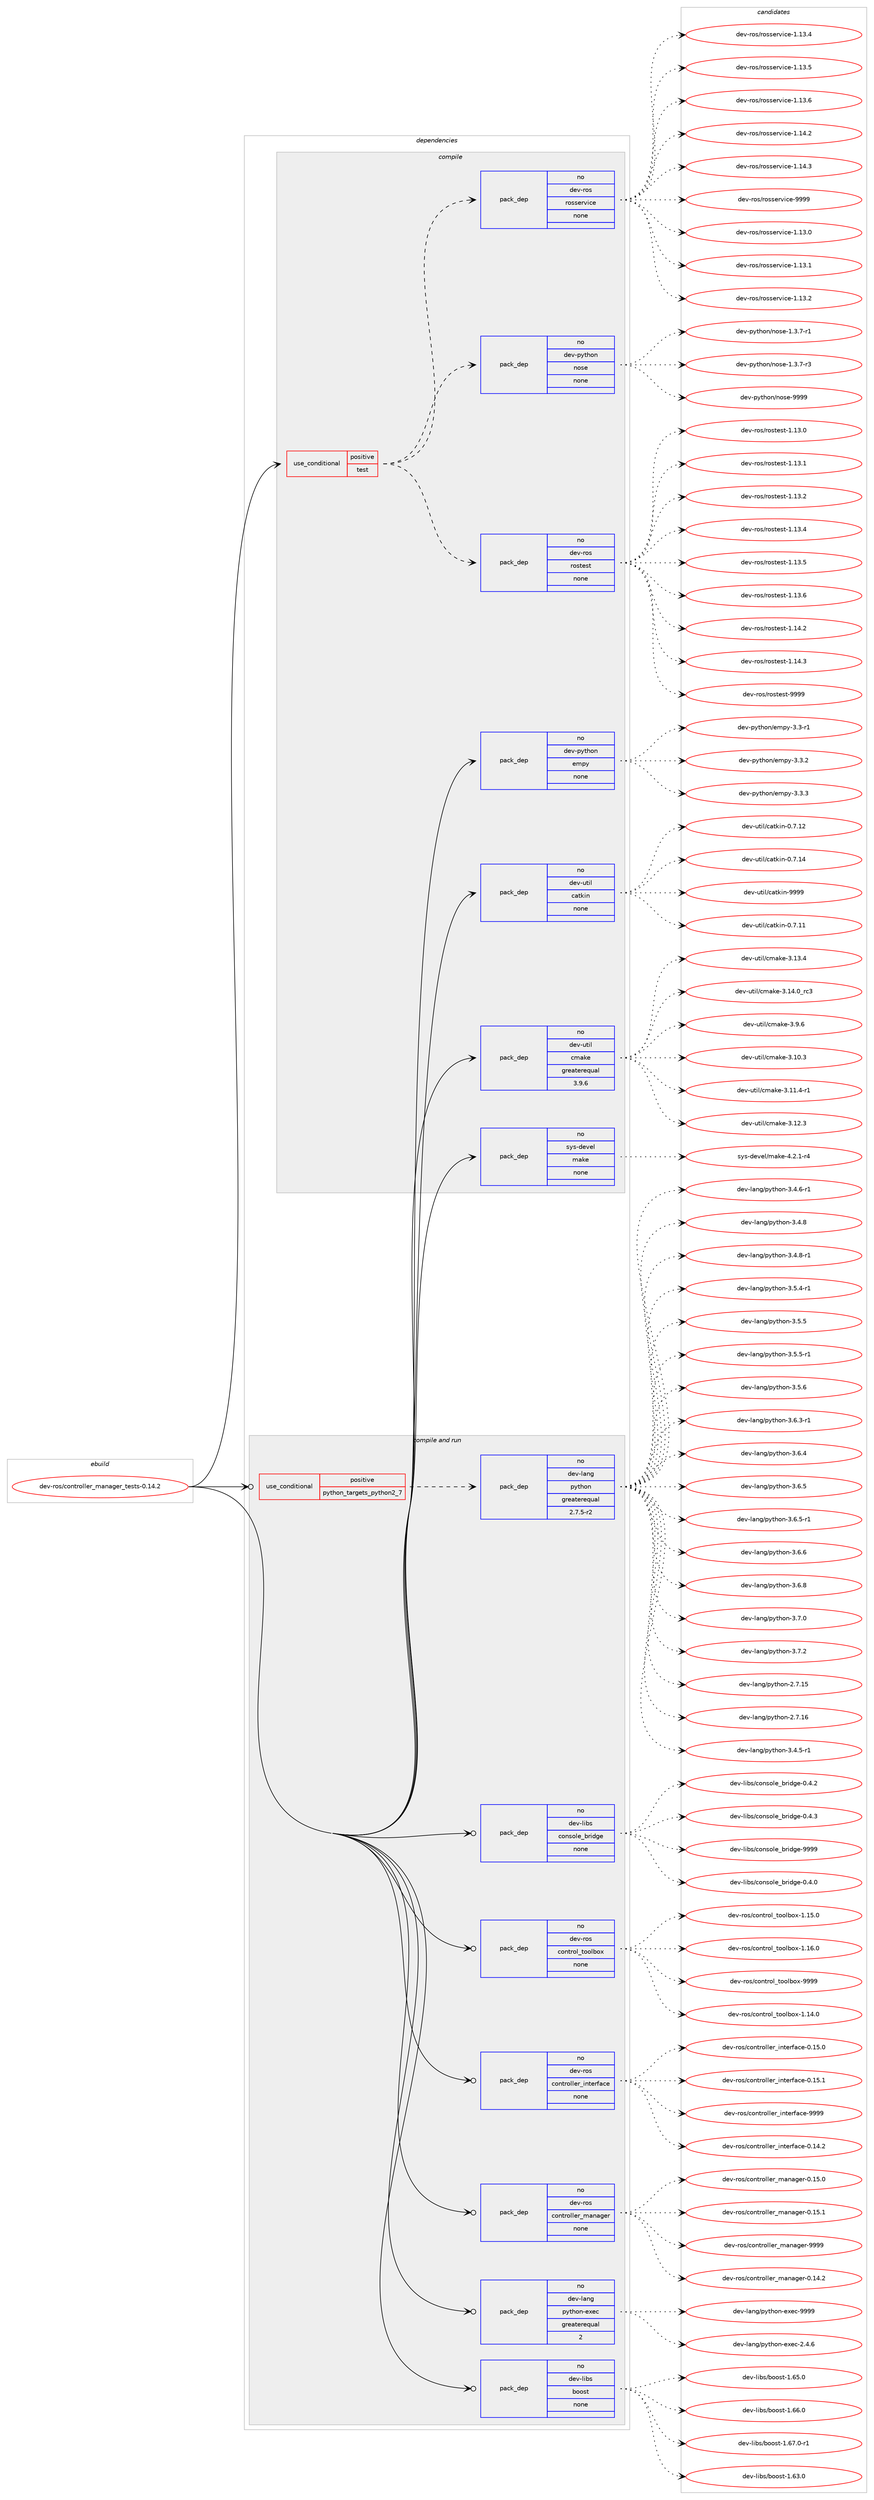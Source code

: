 digraph prolog {

# *************
# Graph options
# *************

newrank=true;
concentrate=true;
compound=true;
graph [rankdir=LR,fontname=Helvetica,fontsize=10,ranksep=1.5];#, ranksep=2.5, nodesep=0.2];
edge  [arrowhead=vee];
node  [fontname=Helvetica,fontsize=10];

# **********
# The ebuild
# **********

subgraph cluster_leftcol {
color=gray;
rank=same;
label=<<i>ebuild</i>>;
id [label="dev-ros/controller_manager_tests-0.14.2", color=red, width=4, href="../dev-ros/controller_manager_tests-0.14.2.svg"];
}

# ****************
# The dependencies
# ****************

subgraph cluster_midcol {
color=gray;
label=<<i>dependencies</i>>;
subgraph cluster_compile {
fillcolor="#eeeeee";
style=filled;
label=<<i>compile</i>>;
subgraph cond388178 {
dependency1453865 [label=<<TABLE BORDER="0" CELLBORDER="1" CELLSPACING="0" CELLPADDING="4"><TR><TD ROWSPAN="3" CELLPADDING="10">use_conditional</TD></TR><TR><TD>positive</TD></TR><TR><TD>test</TD></TR></TABLE>>, shape=none, color=red];
subgraph pack1042297 {
dependency1453866 [label=<<TABLE BORDER="0" CELLBORDER="1" CELLSPACING="0" CELLPADDING="4" WIDTH="220"><TR><TD ROWSPAN="6" CELLPADDING="30">pack_dep</TD></TR><TR><TD WIDTH="110">no</TD></TR><TR><TD>dev-ros</TD></TR><TR><TD>rostest</TD></TR><TR><TD>none</TD></TR><TR><TD></TD></TR></TABLE>>, shape=none, color=blue];
}
dependency1453865:e -> dependency1453866:w [weight=20,style="dashed",arrowhead="vee"];
subgraph pack1042298 {
dependency1453867 [label=<<TABLE BORDER="0" CELLBORDER="1" CELLSPACING="0" CELLPADDING="4" WIDTH="220"><TR><TD ROWSPAN="6" CELLPADDING="30">pack_dep</TD></TR><TR><TD WIDTH="110">no</TD></TR><TR><TD>dev-python</TD></TR><TR><TD>nose</TD></TR><TR><TD>none</TD></TR><TR><TD></TD></TR></TABLE>>, shape=none, color=blue];
}
dependency1453865:e -> dependency1453867:w [weight=20,style="dashed",arrowhead="vee"];
subgraph pack1042299 {
dependency1453868 [label=<<TABLE BORDER="0" CELLBORDER="1" CELLSPACING="0" CELLPADDING="4" WIDTH="220"><TR><TD ROWSPAN="6" CELLPADDING="30">pack_dep</TD></TR><TR><TD WIDTH="110">no</TD></TR><TR><TD>dev-ros</TD></TR><TR><TD>rosservice</TD></TR><TR><TD>none</TD></TR><TR><TD></TD></TR></TABLE>>, shape=none, color=blue];
}
dependency1453865:e -> dependency1453868:w [weight=20,style="dashed",arrowhead="vee"];
}
id:e -> dependency1453865:w [weight=20,style="solid",arrowhead="vee"];
subgraph pack1042300 {
dependency1453869 [label=<<TABLE BORDER="0" CELLBORDER="1" CELLSPACING="0" CELLPADDING="4" WIDTH="220"><TR><TD ROWSPAN="6" CELLPADDING="30">pack_dep</TD></TR><TR><TD WIDTH="110">no</TD></TR><TR><TD>dev-python</TD></TR><TR><TD>empy</TD></TR><TR><TD>none</TD></TR><TR><TD></TD></TR></TABLE>>, shape=none, color=blue];
}
id:e -> dependency1453869:w [weight=20,style="solid",arrowhead="vee"];
subgraph pack1042301 {
dependency1453870 [label=<<TABLE BORDER="0" CELLBORDER="1" CELLSPACING="0" CELLPADDING="4" WIDTH="220"><TR><TD ROWSPAN="6" CELLPADDING="30">pack_dep</TD></TR><TR><TD WIDTH="110">no</TD></TR><TR><TD>dev-util</TD></TR><TR><TD>catkin</TD></TR><TR><TD>none</TD></TR><TR><TD></TD></TR></TABLE>>, shape=none, color=blue];
}
id:e -> dependency1453870:w [weight=20,style="solid",arrowhead="vee"];
subgraph pack1042302 {
dependency1453871 [label=<<TABLE BORDER="0" CELLBORDER="1" CELLSPACING="0" CELLPADDING="4" WIDTH="220"><TR><TD ROWSPAN="6" CELLPADDING="30">pack_dep</TD></TR><TR><TD WIDTH="110">no</TD></TR><TR><TD>dev-util</TD></TR><TR><TD>cmake</TD></TR><TR><TD>greaterequal</TD></TR><TR><TD>3.9.6</TD></TR></TABLE>>, shape=none, color=blue];
}
id:e -> dependency1453871:w [weight=20,style="solid",arrowhead="vee"];
subgraph pack1042303 {
dependency1453872 [label=<<TABLE BORDER="0" CELLBORDER="1" CELLSPACING="0" CELLPADDING="4" WIDTH="220"><TR><TD ROWSPAN="6" CELLPADDING="30">pack_dep</TD></TR><TR><TD WIDTH="110">no</TD></TR><TR><TD>sys-devel</TD></TR><TR><TD>make</TD></TR><TR><TD>none</TD></TR><TR><TD></TD></TR></TABLE>>, shape=none, color=blue];
}
id:e -> dependency1453872:w [weight=20,style="solid",arrowhead="vee"];
}
subgraph cluster_compileandrun {
fillcolor="#eeeeee";
style=filled;
label=<<i>compile and run</i>>;
subgraph cond388179 {
dependency1453873 [label=<<TABLE BORDER="0" CELLBORDER="1" CELLSPACING="0" CELLPADDING="4"><TR><TD ROWSPAN="3" CELLPADDING="10">use_conditional</TD></TR><TR><TD>positive</TD></TR><TR><TD>python_targets_python2_7</TD></TR></TABLE>>, shape=none, color=red];
subgraph pack1042304 {
dependency1453874 [label=<<TABLE BORDER="0" CELLBORDER="1" CELLSPACING="0" CELLPADDING="4" WIDTH="220"><TR><TD ROWSPAN="6" CELLPADDING="30">pack_dep</TD></TR><TR><TD WIDTH="110">no</TD></TR><TR><TD>dev-lang</TD></TR><TR><TD>python</TD></TR><TR><TD>greaterequal</TD></TR><TR><TD>2.7.5-r2</TD></TR></TABLE>>, shape=none, color=blue];
}
dependency1453873:e -> dependency1453874:w [weight=20,style="dashed",arrowhead="vee"];
}
id:e -> dependency1453873:w [weight=20,style="solid",arrowhead="odotvee"];
subgraph pack1042305 {
dependency1453875 [label=<<TABLE BORDER="0" CELLBORDER="1" CELLSPACING="0" CELLPADDING="4" WIDTH="220"><TR><TD ROWSPAN="6" CELLPADDING="30">pack_dep</TD></TR><TR><TD WIDTH="110">no</TD></TR><TR><TD>dev-lang</TD></TR><TR><TD>python-exec</TD></TR><TR><TD>greaterequal</TD></TR><TR><TD>2</TD></TR></TABLE>>, shape=none, color=blue];
}
id:e -> dependency1453875:w [weight=20,style="solid",arrowhead="odotvee"];
subgraph pack1042306 {
dependency1453876 [label=<<TABLE BORDER="0" CELLBORDER="1" CELLSPACING="0" CELLPADDING="4" WIDTH="220"><TR><TD ROWSPAN="6" CELLPADDING="30">pack_dep</TD></TR><TR><TD WIDTH="110">no</TD></TR><TR><TD>dev-libs</TD></TR><TR><TD>boost</TD></TR><TR><TD>none</TD></TR><TR><TD></TD></TR></TABLE>>, shape=none, color=blue];
}
id:e -> dependency1453876:w [weight=20,style="solid",arrowhead="odotvee"];
subgraph pack1042307 {
dependency1453877 [label=<<TABLE BORDER="0" CELLBORDER="1" CELLSPACING="0" CELLPADDING="4" WIDTH="220"><TR><TD ROWSPAN="6" CELLPADDING="30">pack_dep</TD></TR><TR><TD WIDTH="110">no</TD></TR><TR><TD>dev-libs</TD></TR><TR><TD>console_bridge</TD></TR><TR><TD>none</TD></TR><TR><TD></TD></TR></TABLE>>, shape=none, color=blue];
}
id:e -> dependency1453877:w [weight=20,style="solid",arrowhead="odotvee"];
subgraph pack1042308 {
dependency1453878 [label=<<TABLE BORDER="0" CELLBORDER="1" CELLSPACING="0" CELLPADDING="4" WIDTH="220"><TR><TD ROWSPAN="6" CELLPADDING="30">pack_dep</TD></TR><TR><TD WIDTH="110">no</TD></TR><TR><TD>dev-ros</TD></TR><TR><TD>control_toolbox</TD></TR><TR><TD>none</TD></TR><TR><TD></TD></TR></TABLE>>, shape=none, color=blue];
}
id:e -> dependency1453878:w [weight=20,style="solid",arrowhead="odotvee"];
subgraph pack1042309 {
dependency1453879 [label=<<TABLE BORDER="0" CELLBORDER="1" CELLSPACING="0" CELLPADDING="4" WIDTH="220"><TR><TD ROWSPAN="6" CELLPADDING="30">pack_dep</TD></TR><TR><TD WIDTH="110">no</TD></TR><TR><TD>dev-ros</TD></TR><TR><TD>controller_interface</TD></TR><TR><TD>none</TD></TR><TR><TD></TD></TR></TABLE>>, shape=none, color=blue];
}
id:e -> dependency1453879:w [weight=20,style="solid",arrowhead="odotvee"];
subgraph pack1042310 {
dependency1453880 [label=<<TABLE BORDER="0" CELLBORDER="1" CELLSPACING="0" CELLPADDING="4" WIDTH="220"><TR><TD ROWSPAN="6" CELLPADDING="30">pack_dep</TD></TR><TR><TD WIDTH="110">no</TD></TR><TR><TD>dev-ros</TD></TR><TR><TD>controller_manager</TD></TR><TR><TD>none</TD></TR><TR><TD></TD></TR></TABLE>>, shape=none, color=blue];
}
id:e -> dependency1453880:w [weight=20,style="solid",arrowhead="odotvee"];
}
subgraph cluster_run {
fillcolor="#eeeeee";
style=filled;
label=<<i>run</i>>;
}
}

# **************
# The candidates
# **************

subgraph cluster_choices {
rank=same;
color=gray;
label=<<i>candidates</i>>;

subgraph choice1042297 {
color=black;
nodesep=1;
choice100101118451141111154711411111511610111511645494649514648 [label="dev-ros/rostest-1.13.0", color=red, width=4,href="../dev-ros/rostest-1.13.0.svg"];
choice100101118451141111154711411111511610111511645494649514649 [label="dev-ros/rostest-1.13.1", color=red, width=4,href="../dev-ros/rostest-1.13.1.svg"];
choice100101118451141111154711411111511610111511645494649514650 [label="dev-ros/rostest-1.13.2", color=red, width=4,href="../dev-ros/rostest-1.13.2.svg"];
choice100101118451141111154711411111511610111511645494649514652 [label="dev-ros/rostest-1.13.4", color=red, width=4,href="../dev-ros/rostest-1.13.4.svg"];
choice100101118451141111154711411111511610111511645494649514653 [label="dev-ros/rostest-1.13.5", color=red, width=4,href="../dev-ros/rostest-1.13.5.svg"];
choice100101118451141111154711411111511610111511645494649514654 [label="dev-ros/rostest-1.13.6", color=red, width=4,href="../dev-ros/rostest-1.13.6.svg"];
choice100101118451141111154711411111511610111511645494649524650 [label="dev-ros/rostest-1.14.2", color=red, width=4,href="../dev-ros/rostest-1.14.2.svg"];
choice100101118451141111154711411111511610111511645494649524651 [label="dev-ros/rostest-1.14.3", color=red, width=4,href="../dev-ros/rostest-1.14.3.svg"];
choice10010111845114111115471141111151161011151164557575757 [label="dev-ros/rostest-9999", color=red, width=4,href="../dev-ros/rostest-9999.svg"];
dependency1453866:e -> choice100101118451141111154711411111511610111511645494649514648:w [style=dotted,weight="100"];
dependency1453866:e -> choice100101118451141111154711411111511610111511645494649514649:w [style=dotted,weight="100"];
dependency1453866:e -> choice100101118451141111154711411111511610111511645494649514650:w [style=dotted,weight="100"];
dependency1453866:e -> choice100101118451141111154711411111511610111511645494649514652:w [style=dotted,weight="100"];
dependency1453866:e -> choice100101118451141111154711411111511610111511645494649514653:w [style=dotted,weight="100"];
dependency1453866:e -> choice100101118451141111154711411111511610111511645494649514654:w [style=dotted,weight="100"];
dependency1453866:e -> choice100101118451141111154711411111511610111511645494649524650:w [style=dotted,weight="100"];
dependency1453866:e -> choice100101118451141111154711411111511610111511645494649524651:w [style=dotted,weight="100"];
dependency1453866:e -> choice10010111845114111115471141111151161011151164557575757:w [style=dotted,weight="100"];
}
subgraph choice1042298 {
color=black;
nodesep=1;
choice10010111845112121116104111110471101111151014549465146554511449 [label="dev-python/nose-1.3.7-r1", color=red, width=4,href="../dev-python/nose-1.3.7-r1.svg"];
choice10010111845112121116104111110471101111151014549465146554511451 [label="dev-python/nose-1.3.7-r3", color=red, width=4,href="../dev-python/nose-1.3.7-r3.svg"];
choice10010111845112121116104111110471101111151014557575757 [label="dev-python/nose-9999", color=red, width=4,href="../dev-python/nose-9999.svg"];
dependency1453867:e -> choice10010111845112121116104111110471101111151014549465146554511449:w [style=dotted,weight="100"];
dependency1453867:e -> choice10010111845112121116104111110471101111151014549465146554511451:w [style=dotted,weight="100"];
dependency1453867:e -> choice10010111845112121116104111110471101111151014557575757:w [style=dotted,weight="100"];
}
subgraph choice1042299 {
color=black;
nodesep=1;
choice10010111845114111115471141111151151011141181059910145494649514648 [label="dev-ros/rosservice-1.13.0", color=red, width=4,href="../dev-ros/rosservice-1.13.0.svg"];
choice10010111845114111115471141111151151011141181059910145494649514649 [label="dev-ros/rosservice-1.13.1", color=red, width=4,href="../dev-ros/rosservice-1.13.1.svg"];
choice10010111845114111115471141111151151011141181059910145494649514650 [label="dev-ros/rosservice-1.13.2", color=red, width=4,href="../dev-ros/rosservice-1.13.2.svg"];
choice10010111845114111115471141111151151011141181059910145494649514652 [label="dev-ros/rosservice-1.13.4", color=red, width=4,href="../dev-ros/rosservice-1.13.4.svg"];
choice10010111845114111115471141111151151011141181059910145494649514653 [label="dev-ros/rosservice-1.13.5", color=red, width=4,href="../dev-ros/rosservice-1.13.5.svg"];
choice10010111845114111115471141111151151011141181059910145494649514654 [label="dev-ros/rosservice-1.13.6", color=red, width=4,href="../dev-ros/rosservice-1.13.6.svg"];
choice10010111845114111115471141111151151011141181059910145494649524650 [label="dev-ros/rosservice-1.14.2", color=red, width=4,href="../dev-ros/rosservice-1.14.2.svg"];
choice10010111845114111115471141111151151011141181059910145494649524651 [label="dev-ros/rosservice-1.14.3", color=red, width=4,href="../dev-ros/rosservice-1.14.3.svg"];
choice1001011184511411111547114111115115101114118105991014557575757 [label="dev-ros/rosservice-9999", color=red, width=4,href="../dev-ros/rosservice-9999.svg"];
dependency1453868:e -> choice10010111845114111115471141111151151011141181059910145494649514648:w [style=dotted,weight="100"];
dependency1453868:e -> choice10010111845114111115471141111151151011141181059910145494649514649:w [style=dotted,weight="100"];
dependency1453868:e -> choice10010111845114111115471141111151151011141181059910145494649514650:w [style=dotted,weight="100"];
dependency1453868:e -> choice10010111845114111115471141111151151011141181059910145494649514652:w [style=dotted,weight="100"];
dependency1453868:e -> choice10010111845114111115471141111151151011141181059910145494649514653:w [style=dotted,weight="100"];
dependency1453868:e -> choice10010111845114111115471141111151151011141181059910145494649514654:w [style=dotted,weight="100"];
dependency1453868:e -> choice10010111845114111115471141111151151011141181059910145494649524650:w [style=dotted,weight="100"];
dependency1453868:e -> choice10010111845114111115471141111151151011141181059910145494649524651:w [style=dotted,weight="100"];
dependency1453868:e -> choice1001011184511411111547114111115115101114118105991014557575757:w [style=dotted,weight="100"];
}
subgraph choice1042300 {
color=black;
nodesep=1;
choice1001011184511212111610411111047101109112121455146514511449 [label="dev-python/empy-3.3-r1", color=red, width=4,href="../dev-python/empy-3.3-r1.svg"];
choice1001011184511212111610411111047101109112121455146514650 [label="dev-python/empy-3.3.2", color=red, width=4,href="../dev-python/empy-3.3.2.svg"];
choice1001011184511212111610411111047101109112121455146514651 [label="dev-python/empy-3.3.3", color=red, width=4,href="../dev-python/empy-3.3.3.svg"];
dependency1453869:e -> choice1001011184511212111610411111047101109112121455146514511449:w [style=dotted,weight="100"];
dependency1453869:e -> choice1001011184511212111610411111047101109112121455146514650:w [style=dotted,weight="100"];
dependency1453869:e -> choice1001011184511212111610411111047101109112121455146514651:w [style=dotted,weight="100"];
}
subgraph choice1042301 {
color=black;
nodesep=1;
choice1001011184511711610510847999711610710511045484655464949 [label="dev-util/catkin-0.7.11", color=red, width=4,href="../dev-util/catkin-0.7.11.svg"];
choice1001011184511711610510847999711610710511045484655464950 [label="dev-util/catkin-0.7.12", color=red, width=4,href="../dev-util/catkin-0.7.12.svg"];
choice1001011184511711610510847999711610710511045484655464952 [label="dev-util/catkin-0.7.14", color=red, width=4,href="../dev-util/catkin-0.7.14.svg"];
choice100101118451171161051084799971161071051104557575757 [label="dev-util/catkin-9999", color=red, width=4,href="../dev-util/catkin-9999.svg"];
dependency1453870:e -> choice1001011184511711610510847999711610710511045484655464949:w [style=dotted,weight="100"];
dependency1453870:e -> choice1001011184511711610510847999711610710511045484655464950:w [style=dotted,weight="100"];
dependency1453870:e -> choice1001011184511711610510847999711610710511045484655464952:w [style=dotted,weight="100"];
dependency1453870:e -> choice100101118451171161051084799971161071051104557575757:w [style=dotted,weight="100"];
}
subgraph choice1042302 {
color=black;
nodesep=1;
choice1001011184511711610510847991099710710145514649484651 [label="dev-util/cmake-3.10.3", color=red, width=4,href="../dev-util/cmake-3.10.3.svg"];
choice10010111845117116105108479910997107101455146494946524511449 [label="dev-util/cmake-3.11.4-r1", color=red, width=4,href="../dev-util/cmake-3.11.4-r1.svg"];
choice1001011184511711610510847991099710710145514649504651 [label="dev-util/cmake-3.12.3", color=red, width=4,href="../dev-util/cmake-3.12.3.svg"];
choice1001011184511711610510847991099710710145514649514652 [label="dev-util/cmake-3.13.4", color=red, width=4,href="../dev-util/cmake-3.13.4.svg"];
choice1001011184511711610510847991099710710145514649524648951149951 [label="dev-util/cmake-3.14.0_rc3", color=red, width=4,href="../dev-util/cmake-3.14.0_rc3.svg"];
choice10010111845117116105108479910997107101455146574654 [label="dev-util/cmake-3.9.6", color=red, width=4,href="../dev-util/cmake-3.9.6.svg"];
dependency1453871:e -> choice1001011184511711610510847991099710710145514649484651:w [style=dotted,weight="100"];
dependency1453871:e -> choice10010111845117116105108479910997107101455146494946524511449:w [style=dotted,weight="100"];
dependency1453871:e -> choice1001011184511711610510847991099710710145514649504651:w [style=dotted,weight="100"];
dependency1453871:e -> choice1001011184511711610510847991099710710145514649514652:w [style=dotted,weight="100"];
dependency1453871:e -> choice1001011184511711610510847991099710710145514649524648951149951:w [style=dotted,weight="100"];
dependency1453871:e -> choice10010111845117116105108479910997107101455146574654:w [style=dotted,weight="100"];
}
subgraph choice1042303 {
color=black;
nodesep=1;
choice1151211154510010111810110847109971071014552465046494511452 [label="sys-devel/make-4.2.1-r4", color=red, width=4,href="../sys-devel/make-4.2.1-r4.svg"];
dependency1453872:e -> choice1151211154510010111810110847109971071014552465046494511452:w [style=dotted,weight="100"];
}
subgraph choice1042304 {
color=black;
nodesep=1;
choice10010111845108971101034711212111610411111045504655464953 [label="dev-lang/python-2.7.15", color=red, width=4,href="../dev-lang/python-2.7.15.svg"];
choice10010111845108971101034711212111610411111045504655464954 [label="dev-lang/python-2.7.16", color=red, width=4,href="../dev-lang/python-2.7.16.svg"];
choice1001011184510897110103471121211161041111104551465246534511449 [label="dev-lang/python-3.4.5-r1", color=red, width=4,href="../dev-lang/python-3.4.5-r1.svg"];
choice1001011184510897110103471121211161041111104551465246544511449 [label="dev-lang/python-3.4.6-r1", color=red, width=4,href="../dev-lang/python-3.4.6-r1.svg"];
choice100101118451089711010347112121116104111110455146524656 [label="dev-lang/python-3.4.8", color=red, width=4,href="../dev-lang/python-3.4.8.svg"];
choice1001011184510897110103471121211161041111104551465246564511449 [label="dev-lang/python-3.4.8-r1", color=red, width=4,href="../dev-lang/python-3.4.8-r1.svg"];
choice1001011184510897110103471121211161041111104551465346524511449 [label="dev-lang/python-3.5.4-r1", color=red, width=4,href="../dev-lang/python-3.5.4-r1.svg"];
choice100101118451089711010347112121116104111110455146534653 [label="dev-lang/python-3.5.5", color=red, width=4,href="../dev-lang/python-3.5.5.svg"];
choice1001011184510897110103471121211161041111104551465346534511449 [label="dev-lang/python-3.5.5-r1", color=red, width=4,href="../dev-lang/python-3.5.5-r1.svg"];
choice100101118451089711010347112121116104111110455146534654 [label="dev-lang/python-3.5.6", color=red, width=4,href="../dev-lang/python-3.5.6.svg"];
choice1001011184510897110103471121211161041111104551465446514511449 [label="dev-lang/python-3.6.3-r1", color=red, width=4,href="../dev-lang/python-3.6.3-r1.svg"];
choice100101118451089711010347112121116104111110455146544652 [label="dev-lang/python-3.6.4", color=red, width=4,href="../dev-lang/python-3.6.4.svg"];
choice100101118451089711010347112121116104111110455146544653 [label="dev-lang/python-3.6.5", color=red, width=4,href="../dev-lang/python-3.6.5.svg"];
choice1001011184510897110103471121211161041111104551465446534511449 [label="dev-lang/python-3.6.5-r1", color=red, width=4,href="../dev-lang/python-3.6.5-r1.svg"];
choice100101118451089711010347112121116104111110455146544654 [label="dev-lang/python-3.6.6", color=red, width=4,href="../dev-lang/python-3.6.6.svg"];
choice100101118451089711010347112121116104111110455146544656 [label="dev-lang/python-3.6.8", color=red, width=4,href="../dev-lang/python-3.6.8.svg"];
choice100101118451089711010347112121116104111110455146554648 [label="dev-lang/python-3.7.0", color=red, width=4,href="../dev-lang/python-3.7.0.svg"];
choice100101118451089711010347112121116104111110455146554650 [label="dev-lang/python-3.7.2", color=red, width=4,href="../dev-lang/python-3.7.2.svg"];
dependency1453874:e -> choice10010111845108971101034711212111610411111045504655464953:w [style=dotted,weight="100"];
dependency1453874:e -> choice10010111845108971101034711212111610411111045504655464954:w [style=dotted,weight="100"];
dependency1453874:e -> choice1001011184510897110103471121211161041111104551465246534511449:w [style=dotted,weight="100"];
dependency1453874:e -> choice1001011184510897110103471121211161041111104551465246544511449:w [style=dotted,weight="100"];
dependency1453874:e -> choice100101118451089711010347112121116104111110455146524656:w [style=dotted,weight="100"];
dependency1453874:e -> choice1001011184510897110103471121211161041111104551465246564511449:w [style=dotted,weight="100"];
dependency1453874:e -> choice1001011184510897110103471121211161041111104551465346524511449:w [style=dotted,weight="100"];
dependency1453874:e -> choice100101118451089711010347112121116104111110455146534653:w [style=dotted,weight="100"];
dependency1453874:e -> choice1001011184510897110103471121211161041111104551465346534511449:w [style=dotted,weight="100"];
dependency1453874:e -> choice100101118451089711010347112121116104111110455146534654:w [style=dotted,weight="100"];
dependency1453874:e -> choice1001011184510897110103471121211161041111104551465446514511449:w [style=dotted,weight="100"];
dependency1453874:e -> choice100101118451089711010347112121116104111110455146544652:w [style=dotted,weight="100"];
dependency1453874:e -> choice100101118451089711010347112121116104111110455146544653:w [style=dotted,weight="100"];
dependency1453874:e -> choice1001011184510897110103471121211161041111104551465446534511449:w [style=dotted,weight="100"];
dependency1453874:e -> choice100101118451089711010347112121116104111110455146544654:w [style=dotted,weight="100"];
dependency1453874:e -> choice100101118451089711010347112121116104111110455146544656:w [style=dotted,weight="100"];
dependency1453874:e -> choice100101118451089711010347112121116104111110455146554648:w [style=dotted,weight="100"];
dependency1453874:e -> choice100101118451089711010347112121116104111110455146554650:w [style=dotted,weight="100"];
}
subgraph choice1042305 {
color=black;
nodesep=1;
choice1001011184510897110103471121211161041111104510112010199455046524654 [label="dev-lang/python-exec-2.4.6", color=red, width=4,href="../dev-lang/python-exec-2.4.6.svg"];
choice10010111845108971101034711212111610411111045101120101994557575757 [label="dev-lang/python-exec-9999", color=red, width=4,href="../dev-lang/python-exec-9999.svg"];
dependency1453875:e -> choice1001011184510897110103471121211161041111104510112010199455046524654:w [style=dotted,weight="100"];
dependency1453875:e -> choice10010111845108971101034711212111610411111045101120101994557575757:w [style=dotted,weight="100"];
}
subgraph choice1042306 {
color=black;
nodesep=1;
choice1001011184510810598115479811111111511645494654514648 [label="dev-libs/boost-1.63.0", color=red, width=4,href="../dev-libs/boost-1.63.0.svg"];
choice1001011184510810598115479811111111511645494654534648 [label="dev-libs/boost-1.65.0", color=red, width=4,href="../dev-libs/boost-1.65.0.svg"];
choice1001011184510810598115479811111111511645494654544648 [label="dev-libs/boost-1.66.0", color=red, width=4,href="../dev-libs/boost-1.66.0.svg"];
choice10010111845108105981154798111111115116454946545546484511449 [label="dev-libs/boost-1.67.0-r1", color=red, width=4,href="../dev-libs/boost-1.67.0-r1.svg"];
dependency1453876:e -> choice1001011184510810598115479811111111511645494654514648:w [style=dotted,weight="100"];
dependency1453876:e -> choice1001011184510810598115479811111111511645494654534648:w [style=dotted,weight="100"];
dependency1453876:e -> choice1001011184510810598115479811111111511645494654544648:w [style=dotted,weight="100"];
dependency1453876:e -> choice10010111845108105981154798111111115116454946545546484511449:w [style=dotted,weight="100"];
}
subgraph choice1042307 {
color=black;
nodesep=1;
choice100101118451081059811547991111101151111081019598114105100103101454846524648 [label="dev-libs/console_bridge-0.4.0", color=red, width=4,href="../dev-libs/console_bridge-0.4.0.svg"];
choice100101118451081059811547991111101151111081019598114105100103101454846524650 [label="dev-libs/console_bridge-0.4.2", color=red, width=4,href="../dev-libs/console_bridge-0.4.2.svg"];
choice100101118451081059811547991111101151111081019598114105100103101454846524651 [label="dev-libs/console_bridge-0.4.3", color=red, width=4,href="../dev-libs/console_bridge-0.4.3.svg"];
choice1001011184510810598115479911111011511110810195981141051001031014557575757 [label="dev-libs/console_bridge-9999", color=red, width=4,href="../dev-libs/console_bridge-9999.svg"];
dependency1453877:e -> choice100101118451081059811547991111101151111081019598114105100103101454846524648:w [style=dotted,weight="100"];
dependency1453877:e -> choice100101118451081059811547991111101151111081019598114105100103101454846524650:w [style=dotted,weight="100"];
dependency1453877:e -> choice100101118451081059811547991111101151111081019598114105100103101454846524651:w [style=dotted,weight="100"];
dependency1453877:e -> choice1001011184510810598115479911111011511110810195981141051001031014557575757:w [style=dotted,weight="100"];
}
subgraph choice1042308 {
color=black;
nodesep=1;
choice100101118451141111154799111110116114111108951161111111089811112045494649524648 [label="dev-ros/control_toolbox-1.14.0", color=red, width=4,href="../dev-ros/control_toolbox-1.14.0.svg"];
choice100101118451141111154799111110116114111108951161111111089811112045494649534648 [label="dev-ros/control_toolbox-1.15.0", color=red, width=4,href="../dev-ros/control_toolbox-1.15.0.svg"];
choice100101118451141111154799111110116114111108951161111111089811112045494649544648 [label="dev-ros/control_toolbox-1.16.0", color=red, width=4,href="../dev-ros/control_toolbox-1.16.0.svg"];
choice10010111845114111115479911111011611411110895116111111108981111204557575757 [label="dev-ros/control_toolbox-9999", color=red, width=4,href="../dev-ros/control_toolbox-9999.svg"];
dependency1453878:e -> choice100101118451141111154799111110116114111108951161111111089811112045494649524648:w [style=dotted,weight="100"];
dependency1453878:e -> choice100101118451141111154799111110116114111108951161111111089811112045494649534648:w [style=dotted,weight="100"];
dependency1453878:e -> choice100101118451141111154799111110116114111108951161111111089811112045494649544648:w [style=dotted,weight="100"];
dependency1453878:e -> choice10010111845114111115479911111011611411110895116111111108981111204557575757:w [style=dotted,weight="100"];
}
subgraph choice1042309 {
color=black;
nodesep=1;
choice10010111845114111115479911111011611411110810810111495105110116101114102979910145484649524650 [label="dev-ros/controller_interface-0.14.2", color=red, width=4,href="../dev-ros/controller_interface-0.14.2.svg"];
choice10010111845114111115479911111011611411110810810111495105110116101114102979910145484649534648 [label="dev-ros/controller_interface-0.15.0", color=red, width=4,href="../dev-ros/controller_interface-0.15.0.svg"];
choice10010111845114111115479911111011611411110810810111495105110116101114102979910145484649534649 [label="dev-ros/controller_interface-0.15.1", color=red, width=4,href="../dev-ros/controller_interface-0.15.1.svg"];
choice1001011184511411111547991111101161141111081081011149510511011610111410297991014557575757 [label="dev-ros/controller_interface-9999", color=red, width=4,href="../dev-ros/controller_interface-9999.svg"];
dependency1453879:e -> choice10010111845114111115479911111011611411110810810111495105110116101114102979910145484649524650:w [style=dotted,weight="100"];
dependency1453879:e -> choice10010111845114111115479911111011611411110810810111495105110116101114102979910145484649534648:w [style=dotted,weight="100"];
dependency1453879:e -> choice10010111845114111115479911111011611411110810810111495105110116101114102979910145484649534649:w [style=dotted,weight="100"];
dependency1453879:e -> choice1001011184511411111547991111101161141111081081011149510511011610111410297991014557575757:w [style=dotted,weight="100"];
}
subgraph choice1042310 {
color=black;
nodesep=1;
choice10010111845114111115479911111011611411110810810111495109971109710310111445484649524650 [label="dev-ros/controller_manager-0.14.2", color=red, width=4,href="../dev-ros/controller_manager-0.14.2.svg"];
choice10010111845114111115479911111011611411110810810111495109971109710310111445484649534648 [label="dev-ros/controller_manager-0.15.0", color=red, width=4,href="../dev-ros/controller_manager-0.15.0.svg"];
choice10010111845114111115479911111011611411110810810111495109971109710310111445484649534649 [label="dev-ros/controller_manager-0.15.1", color=red, width=4,href="../dev-ros/controller_manager-0.15.1.svg"];
choice1001011184511411111547991111101161141111081081011149510997110971031011144557575757 [label="dev-ros/controller_manager-9999", color=red, width=4,href="../dev-ros/controller_manager-9999.svg"];
dependency1453880:e -> choice10010111845114111115479911111011611411110810810111495109971109710310111445484649524650:w [style=dotted,weight="100"];
dependency1453880:e -> choice10010111845114111115479911111011611411110810810111495109971109710310111445484649534648:w [style=dotted,weight="100"];
dependency1453880:e -> choice10010111845114111115479911111011611411110810810111495109971109710310111445484649534649:w [style=dotted,weight="100"];
dependency1453880:e -> choice1001011184511411111547991111101161141111081081011149510997110971031011144557575757:w [style=dotted,weight="100"];
}
}

}
